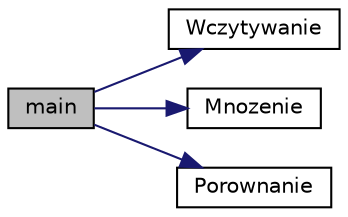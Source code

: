 digraph G
{
  edge [fontname="Helvetica",fontsize="10",labelfontname="Helvetica",labelfontsize="10"];
  node [fontname="Helvetica",fontsize="10",shape=record];
  rankdir="LR";
  Node1 [label="main",height=0.2,width=0.4,color="black", fillcolor="grey75", style="filled" fontcolor="black"];
  Node1 -> Node2 [color="midnightblue",fontsize="10",style="solid",fontname="Helvetica"];
  Node2 [label="Wczytywanie",height=0.2,width=0.4,color="black", fillcolor="white", style="filled",URL="$funkcje_8hh.html#a8bbf700936be11136643474b49fa1764",tooltip="Wczytuje dane z pliku."];
  Node1 -> Node3 [color="midnightblue",fontsize="10",style="solid",fontname="Helvetica"];
  Node3 [label="Mnozenie",height=0.2,width=0.4,color="black", fillcolor="white", style="filled",URL="$funkcje_8hh.html#ae11a32cee0192a595fcb71a98c32ee71",tooltip="Wykonuje operacje mnozenia."];
  Node1 -> Node4 [color="midnightblue",fontsize="10",style="solid",fontname="Helvetica"];
  Node4 [label="Porownanie",height=0.2,width=0.4,color="black", fillcolor="white", style="filled",URL="$funkcje_8hh.html#a721a30457d3f93333a2389712ab9153d",tooltip="Porownuje dwie tablice."];
}
